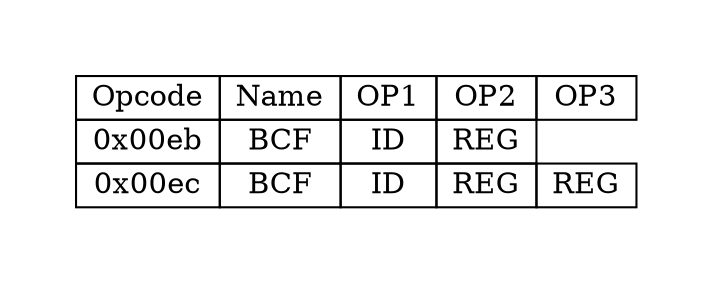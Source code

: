 digraph{
graph [pad="0.5", nodesep="0.5", ranksep="2" ]
node[shape=plain]
Foo [label=<
<table border="0" cellborder="1" cellspacing="0">
<tr><td> Opcode </td> <td> Name </td> <td> OP1 </td><td> OP2 </td><td> OP3 </td> </tr>
<tr><td> 0x00eb </td><td> BCF </td><td> ID </td><td> REG </td> </tr>
<tr><td> 0x00ec </td><td> BCF </td><td> ID </td><td> REG </td><td> REG </td> </tr>
</table>>];
}
